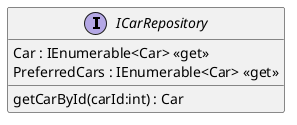@startuml
interface ICarRepository {
    Car : IEnumerable<Car> <<get>>
    PreferredCars : IEnumerable<Car> <<get>>
    getCarById(carId:int) : Car
}
@enduml
